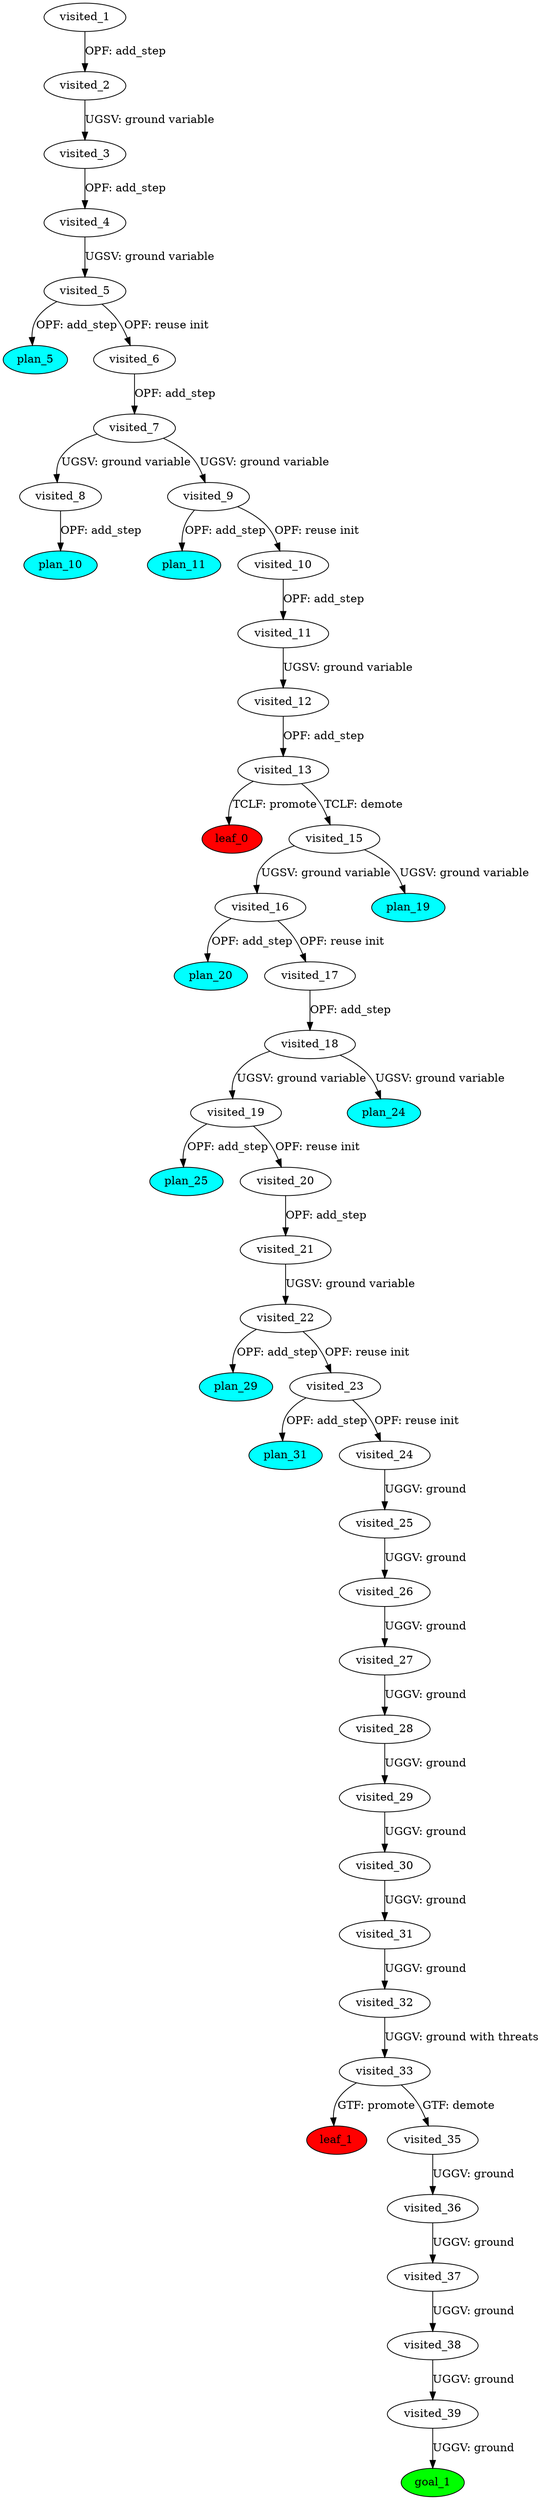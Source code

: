 digraph {
	"24281c92-643e-66c4-368a-1d6f2c21d128" [label=plan_0 fillcolor=cyan style=filled]
	"24281c92-643e-66c4-368a-1d6f2c21d128" [label=visited_1 fillcolor=white style=filled]
	"2b383379-1139-6c2c-babf-8571b32e98a7" [label=plan_1 fillcolor=cyan style=filled]
	"24281c92-643e-66c4-368a-1d6f2c21d128" -> "2b383379-1139-6c2c-babf-8571b32e98a7" [label="OPF: add_step"]
	"2b383379-1139-6c2c-babf-8571b32e98a7" [label=visited_2 fillcolor=white style=filled]
	"38963501-2aec-59c3-ee18-fe96b91f726f" [label=plan_2 fillcolor=cyan style=filled]
	"2b383379-1139-6c2c-babf-8571b32e98a7" -> "38963501-2aec-59c3-ee18-fe96b91f726f" [label="UGSV: ground variable"]
	"38963501-2aec-59c3-ee18-fe96b91f726f" [label=visited_3 fillcolor=white style=filled]
	"e032c8db-032f-b3ff-9518-ffb505c19491" [label=plan_3 fillcolor=cyan style=filled]
	"38963501-2aec-59c3-ee18-fe96b91f726f" -> "e032c8db-032f-b3ff-9518-ffb505c19491" [label="OPF: add_step"]
	"e032c8db-032f-b3ff-9518-ffb505c19491" [label=visited_4 fillcolor=white style=filled]
	"50bf790e-c9e4-d9ba-6e9e-9e5f89ebb925" [label=plan_4 fillcolor=cyan style=filled]
	"e032c8db-032f-b3ff-9518-ffb505c19491" -> "50bf790e-c9e4-d9ba-6e9e-9e5f89ebb925" [label="UGSV: ground variable"]
	"50bf790e-c9e4-d9ba-6e9e-9e5f89ebb925" [label=visited_5 fillcolor=white style=filled]
	"3804997a-ff46-c97d-2389-37717dec726a" [label=plan_5 fillcolor=cyan style=filled]
	"50bf790e-c9e4-d9ba-6e9e-9e5f89ebb925" -> "3804997a-ff46-c97d-2389-37717dec726a" [label="OPF: add_step"]
	"9fd2504a-c16c-ce17-aaf7-587bb16ca51e" [label=plan_6 fillcolor=cyan style=filled]
	"50bf790e-c9e4-d9ba-6e9e-9e5f89ebb925" -> "9fd2504a-c16c-ce17-aaf7-587bb16ca51e" [label="OPF: reuse init"]
	"9fd2504a-c16c-ce17-aaf7-587bb16ca51e" [label=visited_6 fillcolor=white style=filled]
	"4af57fc5-03ce-3349-d900-b19ed159b88b" [label=plan_7 fillcolor=cyan style=filled]
	"9fd2504a-c16c-ce17-aaf7-587bb16ca51e" -> "4af57fc5-03ce-3349-d900-b19ed159b88b" [label="OPF: add_step"]
	"4af57fc5-03ce-3349-d900-b19ed159b88b" [label=visited_7 fillcolor=white style=filled]
	"db53c784-0463-ca53-39a3-82c0006f3d45" [label=plan_8 fillcolor=cyan style=filled]
	"4af57fc5-03ce-3349-d900-b19ed159b88b" -> "db53c784-0463-ca53-39a3-82c0006f3d45" [label="UGSV: ground variable"]
	"1b2a224d-017f-5d87-a6d0-4fa1682b73d8" [label=plan_9 fillcolor=cyan style=filled]
	"4af57fc5-03ce-3349-d900-b19ed159b88b" -> "1b2a224d-017f-5d87-a6d0-4fa1682b73d8" [label="UGSV: ground variable"]
	"db53c784-0463-ca53-39a3-82c0006f3d45" [label=visited_8 fillcolor=white style=filled]
	"708a19f4-629c-9dbe-517a-2e88978b192d" [label=plan_10 fillcolor=cyan style=filled]
	"db53c784-0463-ca53-39a3-82c0006f3d45" -> "708a19f4-629c-9dbe-517a-2e88978b192d" [label="OPF: add_step"]
	"1b2a224d-017f-5d87-a6d0-4fa1682b73d8" [label=visited_9 fillcolor=white style=filled]
	"450221a7-97b5-8961-2f6c-19848ac0f22a" [label=plan_11 fillcolor=cyan style=filled]
	"1b2a224d-017f-5d87-a6d0-4fa1682b73d8" -> "450221a7-97b5-8961-2f6c-19848ac0f22a" [label="OPF: add_step"]
	"cb3cf4bd-f774-1c01-82f0-e3f350455a6e" [label=plan_12 fillcolor=cyan style=filled]
	"1b2a224d-017f-5d87-a6d0-4fa1682b73d8" -> "cb3cf4bd-f774-1c01-82f0-e3f350455a6e" [label="OPF: reuse init"]
	"cb3cf4bd-f774-1c01-82f0-e3f350455a6e" [label=visited_10 fillcolor=white style=filled]
	"12254594-fe0a-63d4-d33b-3d7b09f1a513" [label=plan_13 fillcolor=cyan style=filled]
	"cb3cf4bd-f774-1c01-82f0-e3f350455a6e" -> "12254594-fe0a-63d4-d33b-3d7b09f1a513" [label="OPF: add_step"]
	"12254594-fe0a-63d4-d33b-3d7b09f1a513" [label=visited_11 fillcolor=white style=filled]
	"2e4da91d-64ff-bc36-61df-6c7732f27124" [label=plan_14 fillcolor=cyan style=filled]
	"12254594-fe0a-63d4-d33b-3d7b09f1a513" -> "2e4da91d-64ff-bc36-61df-6c7732f27124" [label="UGSV: ground variable"]
	"2e4da91d-64ff-bc36-61df-6c7732f27124" [label=visited_12 fillcolor=white style=filled]
	"a5c2cd9a-80fd-d798-4d64-12b55844061c" [label=plan_15 fillcolor=cyan style=filled]
	"2e4da91d-64ff-bc36-61df-6c7732f27124" -> "a5c2cd9a-80fd-d798-4d64-12b55844061c" [label="OPF: add_step"]
	"a5c2cd9a-80fd-d798-4d64-12b55844061c" [label=visited_13 fillcolor=white style=filled]
	"961bfbfd-f698-3d1c-f37a-568457f9cfaa" [label=plan_16 fillcolor=cyan style=filled]
	"a5c2cd9a-80fd-d798-4d64-12b55844061c" -> "961bfbfd-f698-3d1c-f37a-568457f9cfaa" [label="TCLF: promote"]
	"a0daa37b-37d9-264f-3ae5-d67974b1cc60" [label=plan_17 fillcolor=cyan style=filled]
	"a5c2cd9a-80fd-d798-4d64-12b55844061c" -> "a0daa37b-37d9-264f-3ae5-d67974b1cc60" [label="TCLF: demote"]
	"961bfbfd-f698-3d1c-f37a-568457f9cfaa" [label=visited_14 fillcolor=white style=filled]
	"961bfbfd-f698-3d1c-f37a-568457f9cfaa" [label=leaf_0 fillcolor=red style=filled]
	"a0daa37b-37d9-264f-3ae5-d67974b1cc60" [label=visited_15 fillcolor=white style=filled]
	"4d1f9c8f-174d-c680-c406-d11187916393" [label=plan_18 fillcolor=cyan style=filled]
	"a0daa37b-37d9-264f-3ae5-d67974b1cc60" -> "4d1f9c8f-174d-c680-c406-d11187916393" [label="UGSV: ground variable"]
	"51191bff-3d29-61c3-ceb6-4475a911b4ad" [label=plan_19 fillcolor=cyan style=filled]
	"a0daa37b-37d9-264f-3ae5-d67974b1cc60" -> "51191bff-3d29-61c3-ceb6-4475a911b4ad" [label="UGSV: ground variable"]
	"4d1f9c8f-174d-c680-c406-d11187916393" [label=visited_16 fillcolor=white style=filled]
	"fffc4393-a86c-711b-f7c6-4de0e7b7bd78" [label=plan_20 fillcolor=cyan style=filled]
	"4d1f9c8f-174d-c680-c406-d11187916393" -> "fffc4393-a86c-711b-f7c6-4de0e7b7bd78" [label="OPF: add_step"]
	"2464332a-d026-b59f-cf54-0a2df3c7563b" [label=plan_21 fillcolor=cyan style=filled]
	"4d1f9c8f-174d-c680-c406-d11187916393" -> "2464332a-d026-b59f-cf54-0a2df3c7563b" [label="OPF: reuse init"]
	"2464332a-d026-b59f-cf54-0a2df3c7563b" [label=visited_17 fillcolor=white style=filled]
	"e177ef33-f0b6-b6dd-6fa3-e66d29b17c58" [label=plan_22 fillcolor=cyan style=filled]
	"2464332a-d026-b59f-cf54-0a2df3c7563b" -> "e177ef33-f0b6-b6dd-6fa3-e66d29b17c58" [label="OPF: add_step"]
	"e177ef33-f0b6-b6dd-6fa3-e66d29b17c58" [label=visited_18 fillcolor=white style=filled]
	"271ce2b1-2af2-cfa5-d01a-2ce0d8dd99da" [label=plan_23 fillcolor=cyan style=filled]
	"e177ef33-f0b6-b6dd-6fa3-e66d29b17c58" -> "271ce2b1-2af2-cfa5-d01a-2ce0d8dd99da" [label="UGSV: ground variable"]
	"5d8bd160-9275-5e08-ba8b-c05b2c143bd0" [label=plan_24 fillcolor=cyan style=filled]
	"e177ef33-f0b6-b6dd-6fa3-e66d29b17c58" -> "5d8bd160-9275-5e08-ba8b-c05b2c143bd0" [label="UGSV: ground variable"]
	"271ce2b1-2af2-cfa5-d01a-2ce0d8dd99da" [label=visited_19 fillcolor=white style=filled]
	"ca3fbd20-3788-f842-9e74-515aa29a7b3e" [label=plan_25 fillcolor=cyan style=filled]
	"271ce2b1-2af2-cfa5-d01a-2ce0d8dd99da" -> "ca3fbd20-3788-f842-9e74-515aa29a7b3e" [label="OPF: add_step"]
	"20e8e632-1fdf-38f8-8b68-1265004612bc" [label=plan_26 fillcolor=cyan style=filled]
	"271ce2b1-2af2-cfa5-d01a-2ce0d8dd99da" -> "20e8e632-1fdf-38f8-8b68-1265004612bc" [label="OPF: reuse init"]
	"20e8e632-1fdf-38f8-8b68-1265004612bc" [label=visited_20 fillcolor=white style=filled]
	"14f3f64c-ad72-3ea3-aef6-6e66bef6c50c" [label=plan_27 fillcolor=cyan style=filled]
	"20e8e632-1fdf-38f8-8b68-1265004612bc" -> "14f3f64c-ad72-3ea3-aef6-6e66bef6c50c" [label="OPF: add_step"]
	"14f3f64c-ad72-3ea3-aef6-6e66bef6c50c" [label=visited_21 fillcolor=white style=filled]
	"e2e34866-a354-7853-7c07-1ec120a6ca01" [label=plan_28 fillcolor=cyan style=filled]
	"14f3f64c-ad72-3ea3-aef6-6e66bef6c50c" -> "e2e34866-a354-7853-7c07-1ec120a6ca01" [label="UGSV: ground variable"]
	"e2e34866-a354-7853-7c07-1ec120a6ca01" [label=visited_22 fillcolor=white style=filled]
	"572f3c3e-cbcd-7e34-8201-d540d845035a" [label=plan_29 fillcolor=cyan style=filled]
	"e2e34866-a354-7853-7c07-1ec120a6ca01" -> "572f3c3e-cbcd-7e34-8201-d540d845035a" [label="OPF: add_step"]
	"c83cb0df-3a96-5522-4b96-ff7a8aade188" [label=plan_30 fillcolor=cyan style=filled]
	"e2e34866-a354-7853-7c07-1ec120a6ca01" -> "c83cb0df-3a96-5522-4b96-ff7a8aade188" [label="OPF: reuse init"]
	"c83cb0df-3a96-5522-4b96-ff7a8aade188" [label=visited_23 fillcolor=white style=filled]
	"b08f2617-7867-d9e9-9a9a-6e53c235d694" [label=plan_31 fillcolor=cyan style=filled]
	"c83cb0df-3a96-5522-4b96-ff7a8aade188" -> "b08f2617-7867-d9e9-9a9a-6e53c235d694" [label="OPF: add_step"]
	"6ecb0d22-4886-35a5-1a8d-b16a96ab5b24" [label=plan_32 fillcolor=cyan style=filled]
	"c83cb0df-3a96-5522-4b96-ff7a8aade188" -> "6ecb0d22-4886-35a5-1a8d-b16a96ab5b24" [label="OPF: reuse init"]
	"6ecb0d22-4886-35a5-1a8d-b16a96ab5b24" [label=visited_24 fillcolor=white style=filled]
	"b9f787e8-6edc-d19f-566f-4e518f55ae0e" [label=plan_33 fillcolor=cyan style=filled]
	"6ecb0d22-4886-35a5-1a8d-b16a96ab5b24" -> "b9f787e8-6edc-d19f-566f-4e518f55ae0e" [label="UGGV: ground"]
	"b9f787e8-6edc-d19f-566f-4e518f55ae0e" [label=visited_25 fillcolor=white style=filled]
	"2f54b415-f567-4f03-99d4-88514182a3db" [label=plan_34 fillcolor=cyan style=filled]
	"b9f787e8-6edc-d19f-566f-4e518f55ae0e" -> "2f54b415-f567-4f03-99d4-88514182a3db" [label="UGGV: ground"]
	"2f54b415-f567-4f03-99d4-88514182a3db" [label=visited_26 fillcolor=white style=filled]
	"0fb0f35a-d60e-fcee-6d46-65d8277f4ae4" [label=plan_35 fillcolor=cyan style=filled]
	"2f54b415-f567-4f03-99d4-88514182a3db" -> "0fb0f35a-d60e-fcee-6d46-65d8277f4ae4" [label="UGGV: ground"]
	"0fb0f35a-d60e-fcee-6d46-65d8277f4ae4" [label=visited_27 fillcolor=white style=filled]
	"7b6df8a4-1be6-c0d2-2c96-7cc940696e09" [label=plan_36 fillcolor=cyan style=filled]
	"0fb0f35a-d60e-fcee-6d46-65d8277f4ae4" -> "7b6df8a4-1be6-c0d2-2c96-7cc940696e09" [label="UGGV: ground"]
	"7b6df8a4-1be6-c0d2-2c96-7cc940696e09" [label=visited_28 fillcolor=white style=filled]
	"46c9c6d9-ba84-e347-5c88-f03227195915" [label=plan_37 fillcolor=cyan style=filled]
	"7b6df8a4-1be6-c0d2-2c96-7cc940696e09" -> "46c9c6d9-ba84-e347-5c88-f03227195915" [label="UGGV: ground"]
	"46c9c6d9-ba84-e347-5c88-f03227195915" [label=visited_29 fillcolor=white style=filled]
	"18314eba-094b-1cef-cf39-4930bc9193a4" [label=plan_38 fillcolor=cyan style=filled]
	"46c9c6d9-ba84-e347-5c88-f03227195915" -> "18314eba-094b-1cef-cf39-4930bc9193a4" [label="UGGV: ground"]
	"18314eba-094b-1cef-cf39-4930bc9193a4" [label=visited_30 fillcolor=white style=filled]
	"d4266b1c-8f18-2927-fe4c-319e4131b3aa" [label=plan_39 fillcolor=cyan style=filled]
	"18314eba-094b-1cef-cf39-4930bc9193a4" -> "d4266b1c-8f18-2927-fe4c-319e4131b3aa" [label="UGGV: ground"]
	"d4266b1c-8f18-2927-fe4c-319e4131b3aa" [label=visited_31 fillcolor=white style=filled]
	"f475ad59-1977-a8c8-6ee4-2997d46f4dc9" [label=plan_40 fillcolor=cyan style=filled]
	"d4266b1c-8f18-2927-fe4c-319e4131b3aa" -> "f475ad59-1977-a8c8-6ee4-2997d46f4dc9" [label="UGGV: ground"]
	"f475ad59-1977-a8c8-6ee4-2997d46f4dc9" [label=visited_32 fillcolor=white style=filled]
	"c8cdb20a-b790-c330-bc96-1b583c22c6d0" [label=plan_41 fillcolor=cyan style=filled]
	"f475ad59-1977-a8c8-6ee4-2997d46f4dc9" -> "c8cdb20a-b790-c330-bc96-1b583c22c6d0" [label="UGGV: ground with threats"]
	"c8cdb20a-b790-c330-bc96-1b583c22c6d0" [label=visited_33 fillcolor=white style=filled]
	"31b74cf6-54ef-b093-066f-8ea4987bbb22" [label=plan_42 fillcolor=cyan style=filled]
	"c8cdb20a-b790-c330-bc96-1b583c22c6d0" -> "31b74cf6-54ef-b093-066f-8ea4987bbb22" [label="GTF: promote"]
	"121570d5-6e4b-522c-211a-5b0369ba8b38" [label=plan_43 fillcolor=cyan style=filled]
	"c8cdb20a-b790-c330-bc96-1b583c22c6d0" -> "121570d5-6e4b-522c-211a-5b0369ba8b38" [label="GTF: demote"]
	"31b74cf6-54ef-b093-066f-8ea4987bbb22" [label=visited_34 fillcolor=white style=filled]
	"31b74cf6-54ef-b093-066f-8ea4987bbb22" [label=leaf_1 fillcolor=red style=filled]
	"121570d5-6e4b-522c-211a-5b0369ba8b38" [label=visited_35 fillcolor=white style=filled]
	"c864fff0-7f87-952d-f21c-7a2470235988" [label=plan_44 fillcolor=cyan style=filled]
	"121570d5-6e4b-522c-211a-5b0369ba8b38" -> "c864fff0-7f87-952d-f21c-7a2470235988" [label="UGGV: ground"]
	"c864fff0-7f87-952d-f21c-7a2470235988" [label=visited_36 fillcolor=white style=filled]
	"f0d3a22b-3b4c-c756-ace0-d7711516dc88" [label=plan_45 fillcolor=cyan style=filled]
	"c864fff0-7f87-952d-f21c-7a2470235988" -> "f0d3a22b-3b4c-c756-ace0-d7711516dc88" [label="UGGV: ground"]
	"f0d3a22b-3b4c-c756-ace0-d7711516dc88" [label=visited_37 fillcolor=white style=filled]
	"84f9cf88-f7a1-c652-34ba-7c1053ca1ce1" [label=plan_46 fillcolor=cyan style=filled]
	"f0d3a22b-3b4c-c756-ace0-d7711516dc88" -> "84f9cf88-f7a1-c652-34ba-7c1053ca1ce1" [label="UGGV: ground"]
	"84f9cf88-f7a1-c652-34ba-7c1053ca1ce1" [label=visited_38 fillcolor=white style=filled]
	"0e667e63-9b1e-c1ad-951a-5fd3a7fe2954" [label=plan_47 fillcolor=cyan style=filled]
	"84f9cf88-f7a1-c652-34ba-7c1053ca1ce1" -> "0e667e63-9b1e-c1ad-951a-5fd3a7fe2954" [label="UGGV: ground"]
	"0e667e63-9b1e-c1ad-951a-5fd3a7fe2954" [label=visited_39 fillcolor=white style=filled]
	"a1b7ae58-c5e1-8c57-6390-365b91537e60" [label=plan_48 fillcolor=cyan style=filled]
	"0e667e63-9b1e-c1ad-951a-5fd3a7fe2954" -> "a1b7ae58-c5e1-8c57-6390-365b91537e60" [label="UGGV: ground"]
	"a1b7ae58-c5e1-8c57-6390-365b91537e60" [label=visited_40 fillcolor=white style=filled]
	"a1b7ae58-c5e1-8c57-6390-365b91537e60" [label=goal_1 fillcolor=green style=filled]
}
